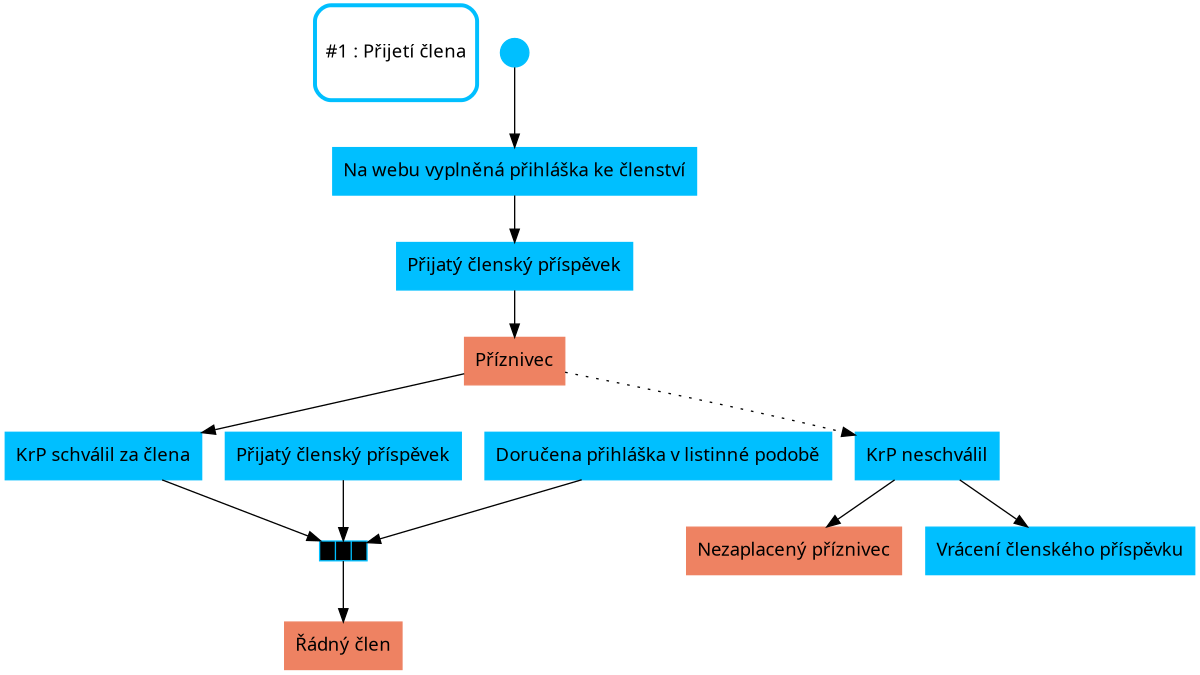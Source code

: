 digraph G {
  graph [	fontname = "Helvetica-Oblique", size = "8,8" ];
  node [ shape = polygon,
    sides = 4,
    color = deepskyblue,
    style = filled,
    fontname = "Helvetica-Outline" ];

  owner [shape=rect style=rounded penwidth=3 height=1.0 label="#1 : Přijetí člena"]

  start -> zadost_o_clenstvi -> platba_prispevku_zajemce -> priznivec_zajemce -> prijeti -> splneni_podminek -> clen

  platba_prispevku -> splneni_podminek
  prijata_prihlaska -> splneni_podminek

  # Zajemce o clenstvi nebyl prijat, vracime prispevek a je z nej nezaplaceny priznivec
  priznivec_zajemce -> neprijeti_zajemce[style=dotted]
  neprijeti_zajemce -> nezaplaceny_priznivec
  neprijeti_zajemce -> vraceni_prispevku

  start [shape=point height=0.3 label="Start"]
  nezaplaceny_priznivec [label="Nezaplacený příznivec", color=salmon2]
  clen [label="Řádný člen",color=salmon2]
  zadost_o_clenstvi[label="Na webu vyplněná přihláška ke členství"]
  platba_prispevku[label="Přijatý členský příspěvek"]
  platba_prispevku_zajemce[label="Přijatý členský příspěvek"]
  priznivec_zajemce[label="Příznivec", color=salmon2]
  neprijeti_zajemce[label="KrP neschválil"]
  prijeti[label="KrP schválil za člena"]
  vraceni_prispevku[label="Vrácení členského příspěvku"]
  prijata_prihlaska[label="Doručena přihláška v listinné podobě"]
  splneni_podminek[ shape = "record", height = 0.05, width = 0.5, margin = "0,0", style = "filled", label = "<f0>|<f1>|<f2>", fillcolor="black" ]

}
